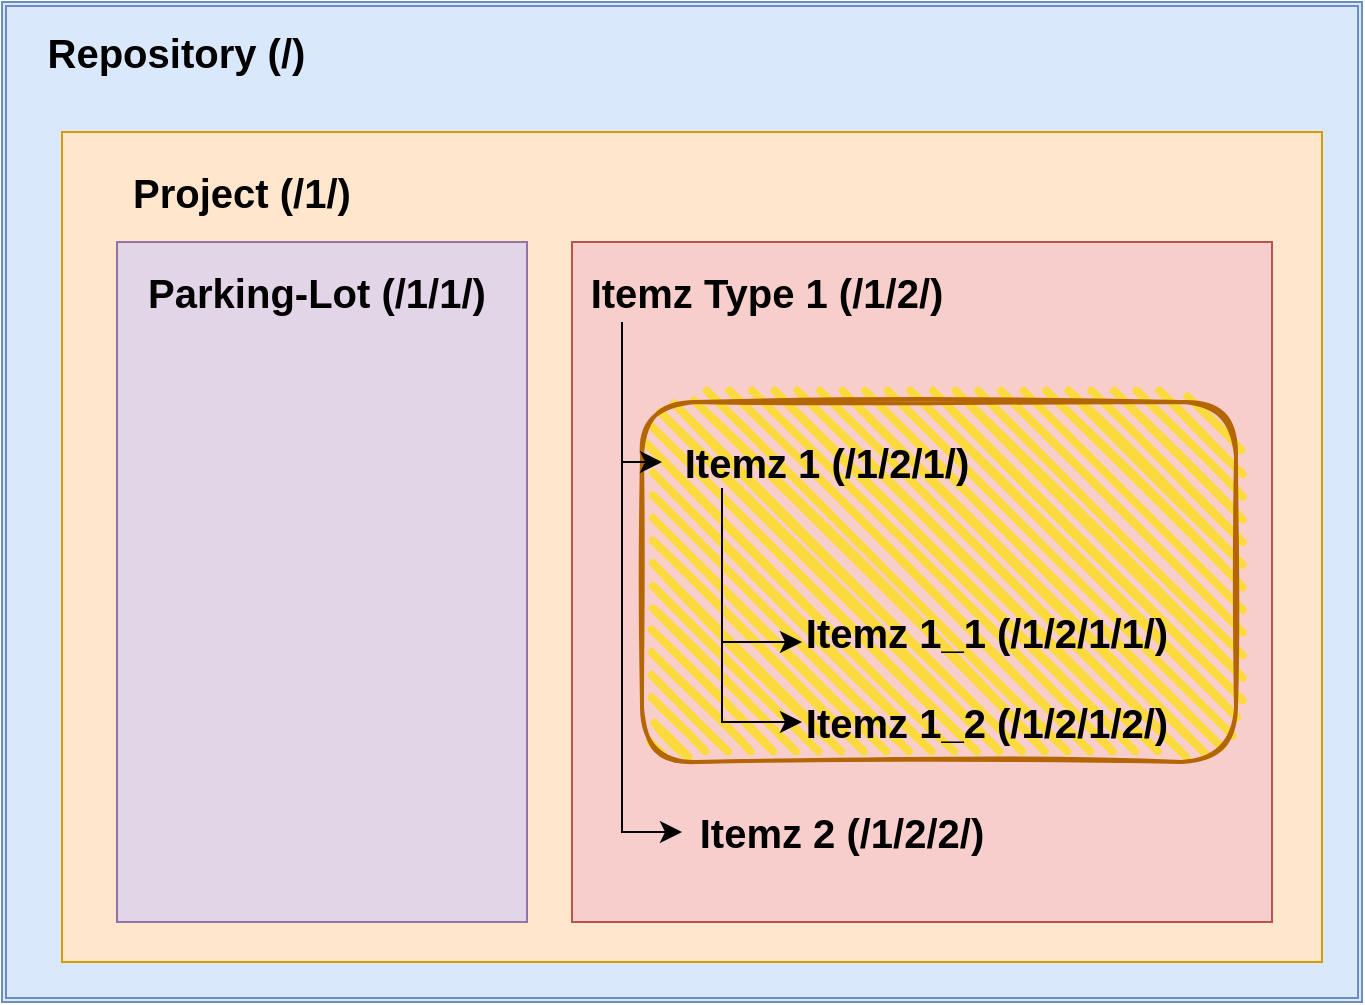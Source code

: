 <mxfile version="24.7.6">
  <diagram name="Page-1" id="ke3kjJPiUt6IXtBI-Qm6">
    <mxGraphModel dx="1631" dy="964" grid="1" gridSize="10" guides="1" tooltips="1" connect="1" arrows="1" fold="1" page="1" pageScale="1" pageWidth="827" pageHeight="1169" math="0" shadow="0">
      <root>
        <mxCell id="0" />
        <mxCell id="1" parent="0" />
        <mxCell id="6aWRdFQwFurQbKcZGm1P-1" value="" style="shape=ext;double=1;rounded=0;whiteSpace=wrap;html=1;fillColor=#dae8fc;strokeColor=#6c8ebf;" vertex="1" parent="1">
          <mxGeometry x="50" y="40" width="680" height="500" as="geometry" />
        </mxCell>
        <mxCell id="6aWRdFQwFurQbKcZGm1P-2" value="&lt;b&gt;&lt;font style=&quot;font-size: 20px;&quot;&gt;Repository (/)&amp;nbsp;&lt;/font&gt;&lt;/b&gt;" style="text;strokeColor=none;align=center;fillColor=none;html=1;verticalAlign=middle;whiteSpace=wrap;rounded=0;" vertex="1" parent="1">
          <mxGeometry x="70" y="50" width="140" height="30" as="geometry" />
        </mxCell>
        <mxCell id="6aWRdFQwFurQbKcZGm1P-3" value="" style="rounded=0;whiteSpace=wrap;html=1;fillColor=#ffe6cc;strokeColor=#d79b00;" vertex="1" parent="1">
          <mxGeometry x="80" y="105" width="630" height="415" as="geometry" />
        </mxCell>
        <mxCell id="6aWRdFQwFurQbKcZGm1P-4" value="" style="rounded=0;whiteSpace=wrap;html=1;rotation=90;fillColor=#f8cecc;strokeColor=#b85450;" vertex="1" parent="1">
          <mxGeometry x="340" y="155" width="340" height="350" as="geometry" />
        </mxCell>
        <mxCell id="6aWRdFQwFurQbKcZGm1P-5" value="" style="rounded=0;whiteSpace=wrap;html=1;rotation=-90;fillColor=#e1d5e7;strokeColor=#9673a6;" vertex="1" parent="1">
          <mxGeometry x="40" y="227.5" width="340" height="205" as="geometry" />
        </mxCell>
        <mxCell id="6aWRdFQwFurQbKcZGm1P-6" value="&lt;span style=&quot;font-size: 20px;&quot;&gt;&lt;b&gt;Project (/1/)&lt;/b&gt;&lt;/span&gt;" style="text;strokeColor=none;align=center;fillColor=none;html=1;verticalAlign=middle;whiteSpace=wrap;rounded=0;" vertex="1" parent="1">
          <mxGeometry x="110" y="120" width="120" height="30" as="geometry" />
        </mxCell>
        <mxCell id="6aWRdFQwFurQbKcZGm1P-7" value="&lt;span style=&quot;font-size: 20px;&quot;&gt;&lt;b&gt;Parking-Lot (/1/1/)&lt;/b&gt;&lt;/span&gt;" style="text;strokeColor=none;align=center;fillColor=none;html=1;verticalAlign=middle;whiteSpace=wrap;rounded=0;" vertex="1" parent="1">
          <mxGeometry x="115" y="170" width="185" height="30" as="geometry" />
        </mxCell>
        <mxCell id="6aWRdFQwFurQbKcZGm1P-8" value="&lt;span style=&quot;font-size: 20px;&quot;&gt;&lt;b&gt;Itemz Type 1 (/1/2/)&lt;/b&gt;&lt;/span&gt;" style="text;strokeColor=none;align=center;fillColor=none;html=1;verticalAlign=middle;whiteSpace=wrap;rounded=0;" vertex="1" parent="1">
          <mxGeometry x="340" y="170" width="185" height="30" as="geometry" />
        </mxCell>
        <mxCell id="6aWRdFQwFurQbKcZGm1P-19" value="" style="rounded=1;whiteSpace=wrap;html=1;strokeWidth=2;fillWeight=4;hachureGap=8;hachureAngle=45;fillColor=#FADA3C;sketch=1;strokeColor=#b46504;" vertex="1" parent="1">
          <mxGeometry x="370" y="240" width="297" height="180" as="geometry" />
        </mxCell>
        <mxCell id="6aWRdFQwFurQbKcZGm1P-9" value="&lt;span style=&quot;font-size: 20px;&quot;&gt;&lt;b&gt;Itemz 1 (/1/2/1/)&lt;/b&gt;&lt;/span&gt;" style="text;strokeColor=none;align=center;fillColor=none;html=1;verticalAlign=middle;whiteSpace=wrap;rounded=0;" vertex="1" parent="1">
          <mxGeometry x="370" y="255" width="185" height="30" as="geometry" />
        </mxCell>
        <mxCell id="6aWRdFQwFurQbKcZGm1P-10" value="&lt;span style=&quot;font-size: 20px;&quot;&gt;&lt;b&gt;Itemz 1_1 (/1/2/1/1/)&lt;/b&gt;&lt;/span&gt;" style="text;strokeColor=none;align=center;fillColor=none;html=1;verticalAlign=middle;whiteSpace=wrap;rounded=0;" vertex="1" parent="1">
          <mxGeometry x="450" y="340" width="185" height="30" as="geometry" />
        </mxCell>
        <mxCell id="6aWRdFQwFurQbKcZGm1P-11" value="&lt;span style=&quot;font-size: 20px;&quot;&gt;&lt;b&gt;Itemz 1_2 (/1/2/1/2/)&lt;/b&gt;&lt;/span&gt;" style="text;strokeColor=none;align=center;fillColor=none;html=1;verticalAlign=middle;whiteSpace=wrap;rounded=0;" vertex="1" parent="1">
          <mxGeometry x="450" y="385" width="185" height="30" as="geometry" />
        </mxCell>
        <mxCell id="6aWRdFQwFurQbKcZGm1P-12" value="&lt;b style=&quot;font-size: 20px;&quot;&gt;Itemz 2 (/1/2/2/)&lt;/b&gt;" style="text;html=1;align=center;verticalAlign=middle;whiteSpace=wrap;rounded=0;" vertex="1" parent="1">
          <mxGeometry x="390" y="440" width="160" height="30" as="geometry" />
        </mxCell>
        <mxCell id="6aWRdFQwFurQbKcZGm1P-13" value="" style="edgeStyle=segmentEdgeStyle;endArrow=classic;html=1;curved=0;rounded=0;endSize=8;startSize=8;" edge="1" parent="1" target="6aWRdFQwFurQbKcZGm1P-11">
          <mxGeometry width="50" height="50" relative="1" as="geometry">
            <mxPoint x="410" y="304.99" as="sourcePoint" />
            <mxPoint x="450" y="385.0" as="targetPoint" />
            <Array as="points">
              <mxPoint x="410" y="400" />
            </Array>
          </mxGeometry>
        </mxCell>
        <mxCell id="6aWRdFQwFurQbKcZGm1P-14" value="" style="edgeStyle=segmentEdgeStyle;endArrow=classic;html=1;curved=0;rounded=0;endSize=8;startSize=8;entryX=0.018;entryY=0.667;entryDx=0;entryDy=0;entryPerimeter=0;" edge="1" parent="1">
          <mxGeometry width="50" height="50" relative="1" as="geometry">
            <mxPoint x="410" y="290" as="sourcePoint" />
            <mxPoint x="450.0" y="360.01" as="targetPoint" />
            <Array as="points">
              <mxPoint x="410" y="283" />
              <mxPoint x="410" y="360" />
            </Array>
          </mxGeometry>
        </mxCell>
        <mxCell id="6aWRdFQwFurQbKcZGm1P-15" value="" style="edgeStyle=segmentEdgeStyle;endArrow=classic;html=1;curved=0;rounded=0;endSize=8;startSize=8;" edge="1" parent="1">
          <mxGeometry width="50" height="50" relative="1" as="geometry">
            <mxPoint x="360" y="200" as="sourcePoint" />
            <mxPoint x="380" y="270" as="targetPoint" />
            <Array as="points">
              <mxPoint x="360" y="270" />
            </Array>
          </mxGeometry>
        </mxCell>
        <mxCell id="6aWRdFQwFurQbKcZGm1P-16" value="" style="edgeStyle=segmentEdgeStyle;endArrow=classic;html=1;curved=0;rounded=0;endSize=8;startSize=8;entryX=0;entryY=0.5;entryDx=0;entryDy=0;" edge="1" parent="1" target="6aWRdFQwFurQbKcZGm1P-12">
          <mxGeometry width="50" height="50" relative="1" as="geometry">
            <mxPoint x="360" y="200" as="sourcePoint" />
            <mxPoint x="380" y="404.98" as="targetPoint" />
            <Array as="points">
              <mxPoint x="360" y="455" />
            </Array>
          </mxGeometry>
        </mxCell>
      </root>
    </mxGraphModel>
  </diagram>
</mxfile>
